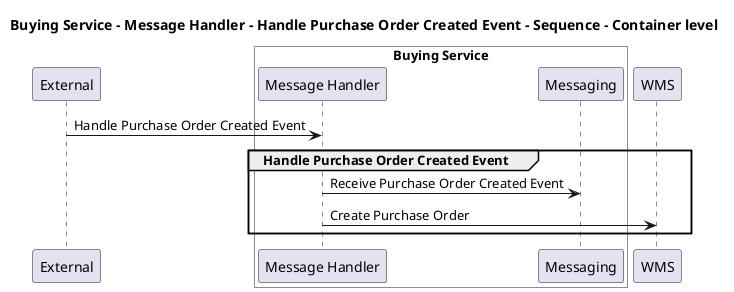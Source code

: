 @startuml

title Buying Service - Message Handler - Handle Purchase Order Created Event - Sequence - Container level

participant "External" as C4InterFlow.SoftwareSystems.ExternalSystem

box "Buying Service" #White
    participant "Message Handler" as ECommercePlatform.SoftwareSystems.BuyingService.Containers.MessageHandler
    participant "Messaging" as ECommercePlatform.SoftwareSystems.BuyingService.Containers.Messaging
end box

participant "WMS" as ECommercePlatform.SoftwareSystems.WMS

C4InterFlow.SoftwareSystems.ExternalSystem -> ECommercePlatform.SoftwareSystems.BuyingService.Containers.MessageHandler : Handle Purchase Order Created Event
group Handle Purchase Order Created Event
ECommercePlatform.SoftwareSystems.BuyingService.Containers.MessageHandler -> ECommercePlatform.SoftwareSystems.BuyingService.Containers.Messaging : Receive Purchase Order Created Event
ECommercePlatform.SoftwareSystems.BuyingService.Containers.MessageHandler -> ECommercePlatform.SoftwareSystems.WMS : Create Purchase Order
end


@enduml
